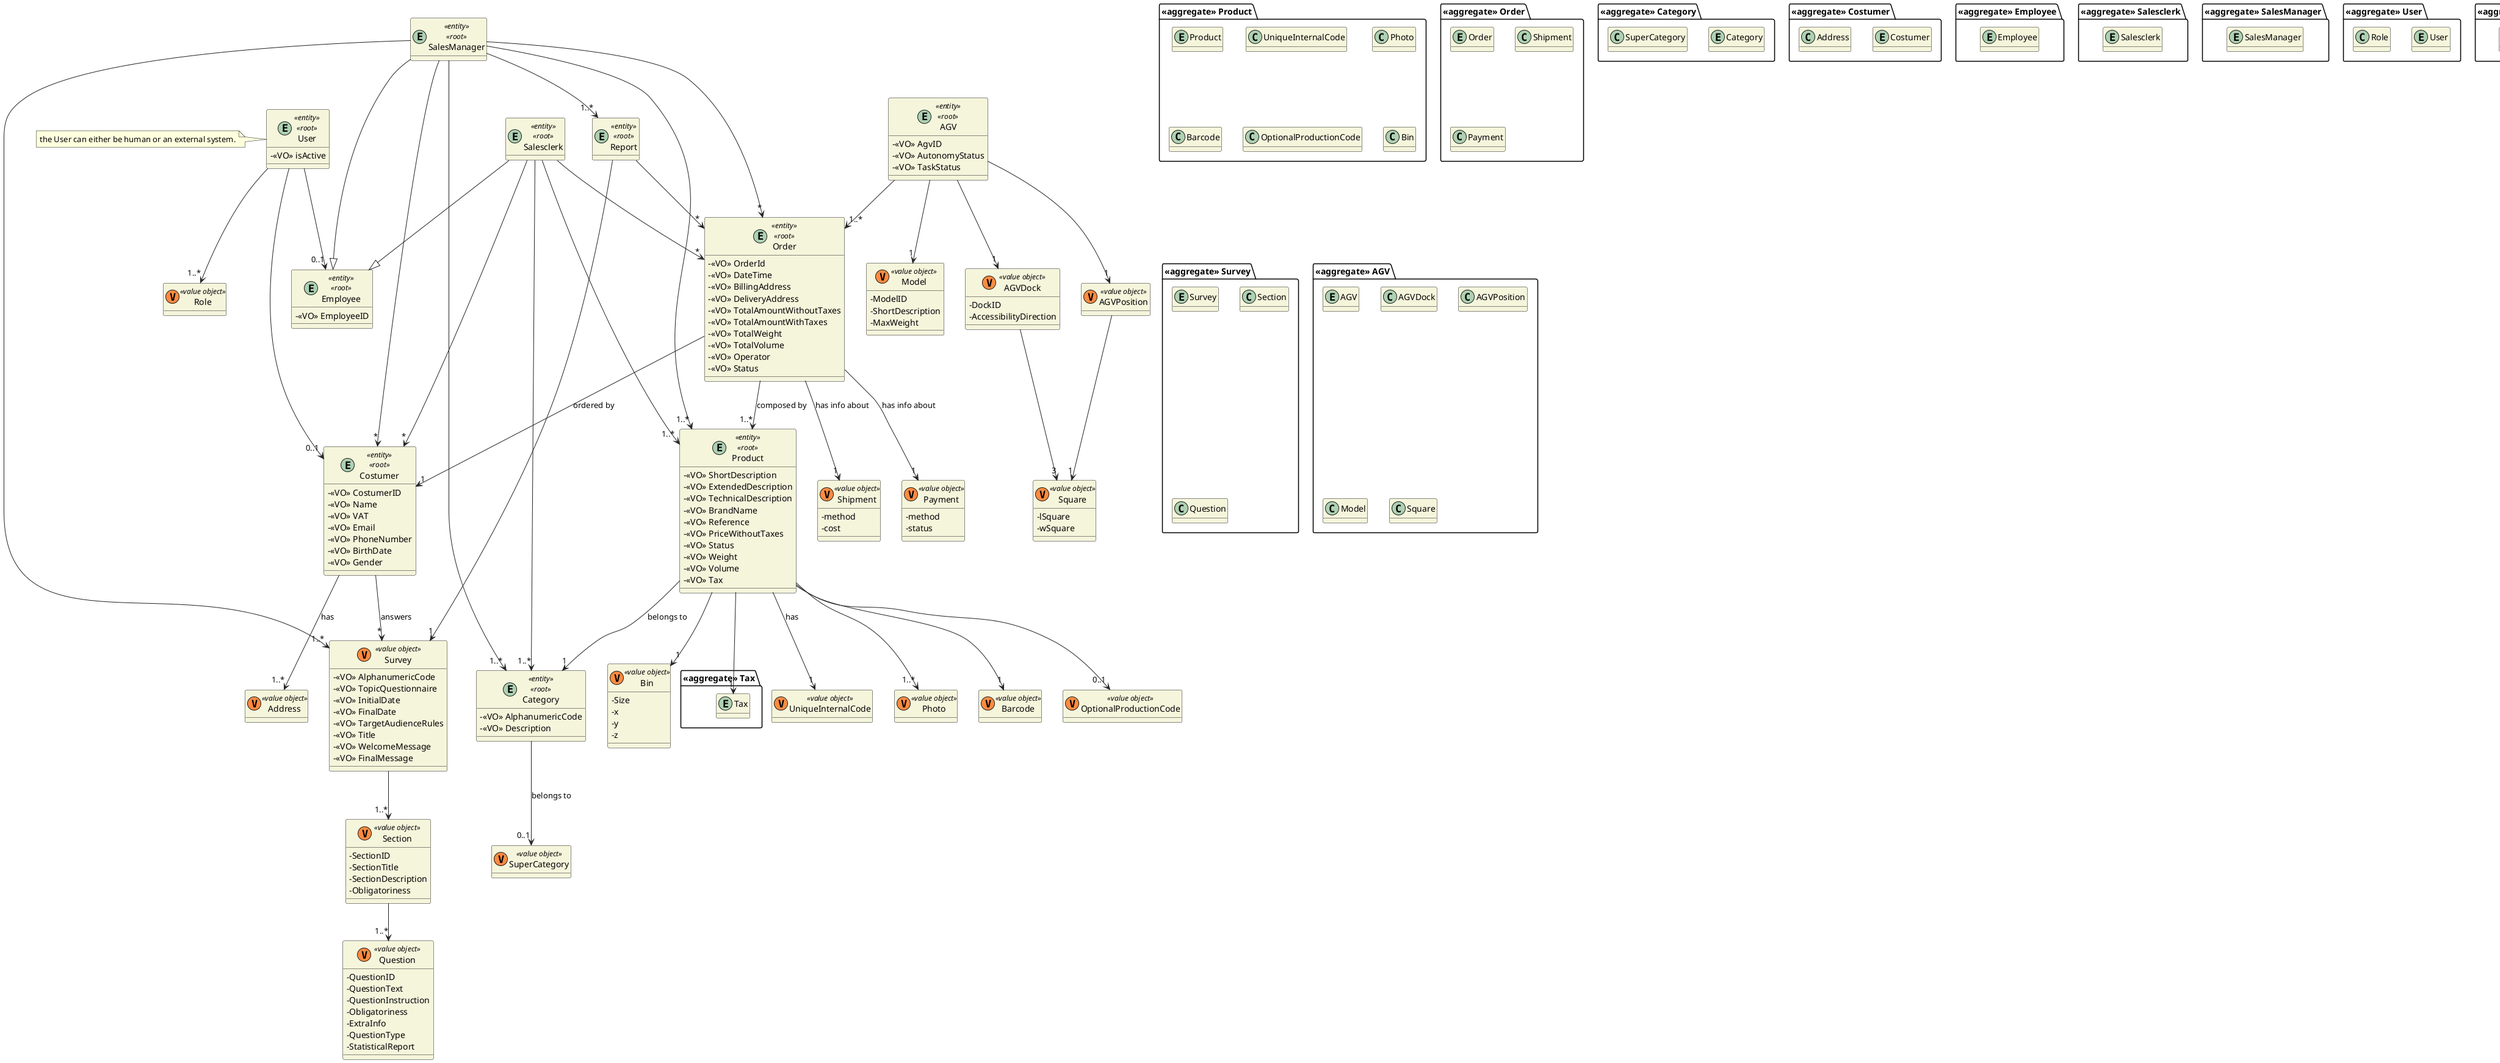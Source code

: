 @startuml

skinparam classAttributeIconSize 0
hide empty attributes
skinparam classBackgroundColor beige
skinparam ArrowColor #222222

/'Value Objects represented by C'/
/'class UniqueInternalCode <<value object >>
class Photo <<value object >>'/

package "<<aggregate>> Product" {
    entity Product
    class UniqueInternalCode
    class Photo
    class Barcode
    class OptionalProductionCode
    class Bin
}

package "<<aggregate>> Category" {
    entity Category
    class SuperCategory
}

package "<<aggregate>> Order" {
    entity Order
    class Shipment
    class Payment
}

package "<<aggregate>> Costumer" {
    entity Costumer
    class Address
}

package "<<aggregate>> Survey" {
    entity Survey
    class Section
    class Question
}

package "<<aggregate>> Employee" {
    entity Employee
}

package "<<aggregate>> Salesclerk" {
    entity Salesclerk
}

package "<<aggregate>> SalesManager" {
    entity SalesManager
}

package "<<aggregate>> User" {
    entity User
    class Role
}

package "<<aggregate>> AGV" {
    entity AGV
    class AGVDock
    class AGVPosition
    class Model
    class Square
}

package "<<aggregate>> Report" {
    entity Report
}

package "<<aggregate>> Tax" {
    entity Tax
}

/' package "<<aggregate>> Bin" {
    entity Bin
    class Warehouse
    class Corridor
    class Row
    class Shelf
    class StorageArea
} '/

entity Product <<entity>> <<root>> {
    -<<VO>> ShortDescription
    -<<VO>> ExtendedDescription
    -<<VO>> TechnicalDescription
    -<<VO>> BrandName
    -<<VO>> Reference
    -<<VO>> PriceWithoutTaxes
    -<<VO>> Status /'Available, Temporarily Unavailable, Unavailable'/
    -<<VO>> Weight
    -<<VO>> Volume
    -<<VO>> Tax
}

class UniqueInternalCode <<(V,#FF8B40) value object>>
class Photo <<(V,#FF8B40) value object>>
class Barcode <<(V,#FF8B40) value object>>
class OptionalProductionCode <<(V,#FF8B40) value object>>


entity Category <<entity>> <<root>> {
    -<<VO>> AlphanumericCode
    -<<VO>> Description
}

class SuperCategory <<(V,#FF8B40) value object>>


entity Order <<entity>> <<root>> {
    -<<VO>> OrderId /'automatically generated'/
    -<<VO>> DateTime /'automatically generated na hora do registo do sistema'/
    -<<VO>> BillingAddress
    -<<VO>> DeliveryAddress
    -<<VO>> TotalAmountWithoutTaxes
    -<<VO>> TotalAmountWithTaxes
    -<<VO>> TotalWeight
    -<<VO>> TotalVolume
    -<<VO>> Operator
    -<<VO>> Status /'(CONFIRM WITH CLIENT: registered, payment pending, being prepared on the warehouse, dispatched, delivered by carrier, received by customer)'/
}

/'Representa-se atributos de value objects?'/
class Shipment <<(V,#FF8B40) value object>> {
    -method
    -cost
}

class Payment <<(V,#FF8B40) value object>> {
    -method
    -status
}

entity Costumer <<entity>> <<root>> {
    - <<VO>> CostumerID
    - <<VO>> Name
    - <<VO>> VAT
    - <<VO>> Email
    - <<VO>> PhoneNumber
    - <<VO>> BirthDate /'optional'/
    - <<VO>> Gender /'optional'/
}

entity Employee <<entity>> <<root>> {
    - <<VO>> EmployeeID
}

entity Salesclerk <<entity>> <<root>> {

}

entity SalesManager <<entity>> <<root>> {

}

entity User <<entity>> <<root>> {
    - <<VO>> isActive
}

entity User
note left: the User can either be human or an external system.

entity Survey <<(V,#FF8B40) value object>> {
    - <<VO>> AlphanumericCode
    - <<VO>> TopicQuestionnaire
    - <<VO>> InitialDate
    - <<VO>> FinalDate
    - <<VO>> TargetAudienceRules
    - <<VO>> Title
    - <<VO>> WelcomeMessage
    - <<VO>> FinalMessage
}

entity AGV <<entity>> <<root>> {
    - <<VO>> AgvID
    - <<VO>> AutonomyStatus /' number of hours left until it runs out of battery '/
    - <<VO>> TaskStatus /' free charging or occupied '/
}

entity Report <<entity>> <<root>> {

}

class Model <<(V,#FF8B40) value object>> {
    - ModelID
    - ShortDescription
    - MaxWeight
}

class AGVDock <<(V,#FF8B40) value object>> {
    - DockID
    - AccessibilityDirection
}

class AGVPosition <<(V,#FF8B40) value object>> {

}

class Square <<(V,#FF8B40) value object>> {
    - lSquare
    - wSquare
}

class Bin <<(V,#FF8B40) value object>> {
    - Size
    - x
    - y
    - z
}

class Section <<(V,#FF8B40) value object>> {
    - SectionID
    - SectionTitle
    - SectionDescription
    - Obligatoriness
}

class Question <<(V,#FF8B40) value object>> {
    - QuestionID
    - QuestionText
    - QuestionInstruction /' optional '/
    - Obligatoriness
    - ExtraInfo /' optional '/
    - QuestionType /' (free text, multiple choices, multiple choice with input  value, ordering/ranking choices, single choice, singe choice with input value,   numeric, sorting options, scaling options) '/
    - StatisticalReport
}

/' class Warehouse <<(V,#FF8B40) value object>> {
    - WarehousePlant <<VO>>
    - Status <<VO>>
    - Description <<VO>>
    - WarehouseLength <<VO>>
    - WarehouseWidth <<VO>>
}

class Corridor <<(V,#FF8B40) value object>> {
    - CorridorID <<VO>>
    - BeginSquare <<VO>>
    - EndSquare <<VO>>
    - DepthSquare <<VO>>
    - AccessibilityDirection <<VO>>
}

class Row <<(V,#FF8B40) value object>> {
    - RowID <<VO>>
}

class Shelf <<(V,#FF8B40) value object>> {
    - ShelfID <<VO>>
}

class StorageArea <<(V,#FF8B40) value object>> {
    - StorageAreaID <<VO>>
} '/

class Address <<(V,#FF8B40) value object>> {

}

class Role <<(V,#FF8B40) value object>> {

}

/' class TaxService <<(S, orchid) value object>> {

} '/

Product --> "1" UniqueInternalCode : has
Product --> "1..*" Photo
Product --> "1" Barcode
Product --> "0..1" OptionalProductionCode
Product --> "1" Category : belongs to

Category --> "0..1" SuperCategory : belongs to

Order --> "1" Costumer : ordered by
Order --> "1..*" Product : composed by
Order --> "1" Shipment : has info about
Order --> "1" Payment : has info about

Costumer --> "1..*" Address : has
Costumer --> "*" Survey: answers

Salesclerk --> "*" Costumer
Salesclerk --> "*" Order
Salesclerk --|> Employee
Salesclerk --> "1..*" Product
Salesclerk --> "1..*" Category

SalesManager --> "*" Costumer
SalesManager --> "*" Order
SalesManager --|> Employee
SalesManager --> "1..*" Product
SalesManager --> "1..*" Category
SalesManager --> "1..*" Survey
SalesManager --> "1..*" Report

User --> "1..*" Role
User --> "0..1" Employee
User --> "0..1" Costumer

/' Warehouse --> "1..*" Corridor

Corridor --> "1..*" Row

Row --> "1..*" Shelf

StorageArea --> "1" Row
StorageArea --> "1" Shelf
StorageArea --> "1..*" Bin '/

Product --> "1" Bin
Product --> "1" Tax

AGV --> "1" Model
AGV --> "1" AGVDock
AGV --> "1..*" Order
AGV --> "1" AGVPosition

AGVDock --> "3" Square

AGVPosition --> "1" Square

Report --> "1" Survey
Report --> "*" Order

Survey --> "1..*" Section

Section --> "1..*" Question

/' TaxService ..> Tax '/

@enduml